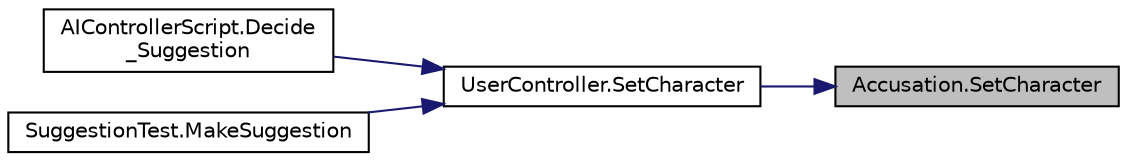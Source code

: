digraph "Accusation.SetCharacter"
{
 // LATEX_PDF_SIZE
  edge [fontname="Helvetica",fontsize="10",labelfontname="Helvetica",labelfontsize="10"];
  node [fontname="Helvetica",fontsize="10",shape=record];
  rankdir="RL";
  Node1 [label="Accusation.SetCharacter",height=0.2,width=0.4,color="black", fillcolor="grey75", style="filled", fontcolor="black",tooltip=" "];
  Node1 -> Node2 [dir="back",color="midnightblue",fontsize="10",style="solid"];
  Node2 [label="UserController.SetCharacter",height=0.2,width=0.4,color="black", fillcolor="white", style="filled",URL="$class_user_controller.html#a16a0eca976cd0f767ab444ba8d96c4a8",tooltip=" "];
  Node2 -> Node3 [dir="back",color="midnightblue",fontsize="10",style="solid"];
  Node3 [label="AIControllerScript.Decide\l_Suggestion",height=0.2,width=0.4,color="black", fillcolor="white", style="filled",URL="$class_a_i_controller_script.html#affdf86fa313c46463a9a5a2b20020a17",tooltip="Decides what the AI should suggest this should match the flow chart of the AI"];
  Node2 -> Node4 [dir="back",color="midnightblue",fontsize="10",style="solid"];
  Node4 [label="SuggestionTest.MakeSuggestion",height=0.2,width=0.4,color="black", fillcolor="white", style="filled",URL="$class_suggestion_test.html#ac6fed8b504eb8b103cb5c38fa895edf3",tooltip="get test choices and make suggestion"];
}
